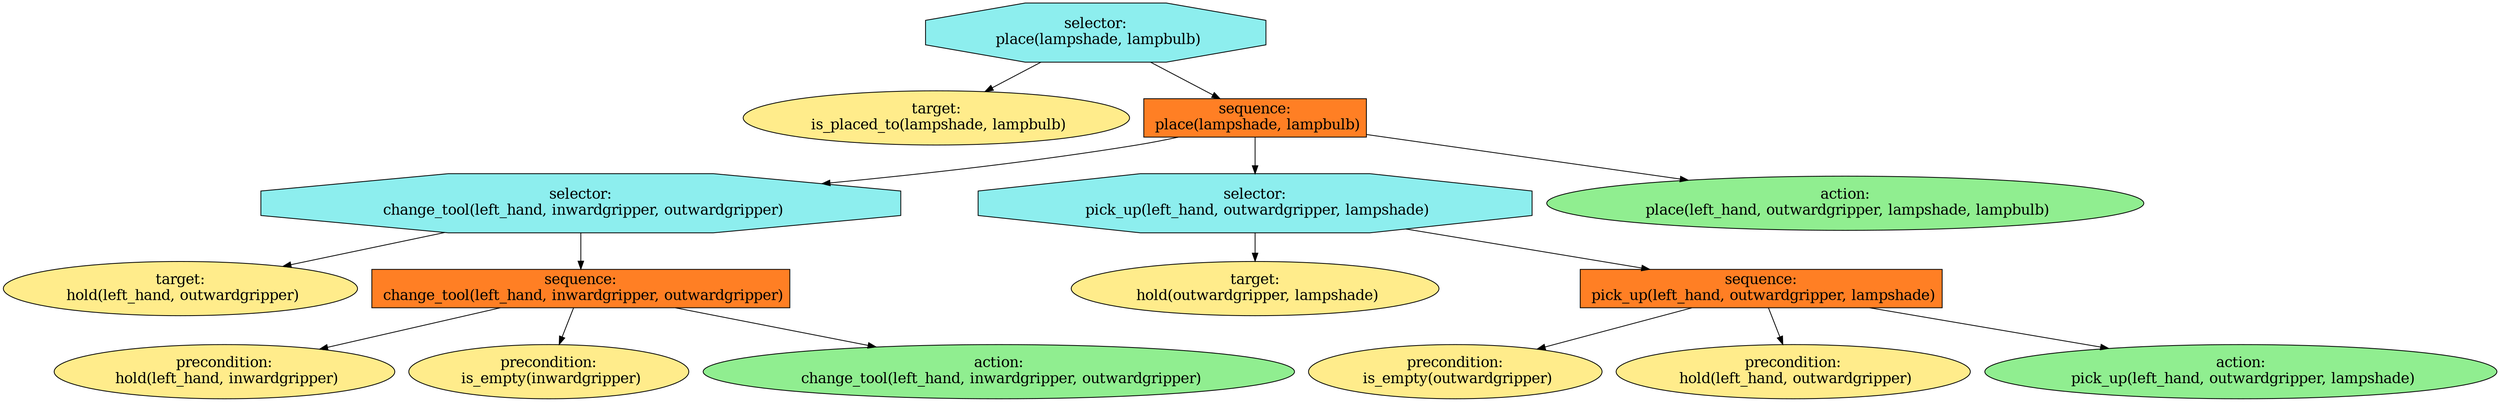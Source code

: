 digraph pastafarianism {
ordering=out;
graph [fontname="times-roman"];
node [fontname="times-roman"];
edge [fontname="times-roman"];
"selector:
 place(lampshade, lampbulb)" [fillcolor=darkslategray2, fontcolor=black, fontsize=18, label="selector:
 place(lampshade, lampbulb)", shape=octagon, style=filled];
"target:
 is_placed_to(lampshade, lampbulb)" [fillcolor=lightgoldenrod1, fontcolor=black, fontsize=18, label="target:
 is_placed_to(lampshade, lampbulb)", shape=ellipse, style=filled];
"selector:
 place(lampshade, lampbulb)" -> "target:
 is_placed_to(lampshade, lampbulb)";
"sequence:
 place(lampshade, lampbulb)" [fillcolor=chocolate1, fontcolor=black, fontsize=18, label="sequence:
 place(lampshade, lampbulb)", shape=box, style=filled];
"selector:
 place(lampshade, lampbulb)" -> "sequence:
 place(lampshade, lampbulb)";
"selector:
 change_tool(left_hand, inwardgripper, outwardgripper)" [fillcolor=darkslategray2, fontcolor=black, fontsize=18, label="selector:
 change_tool(left_hand, inwardgripper, outwardgripper)", shape=octagon, style=filled];
"sequence:
 place(lampshade, lampbulb)" -> "selector:
 change_tool(left_hand, inwardgripper, outwardgripper)";
"target:
 hold(left_hand, outwardgripper)" [fillcolor=lightgoldenrod1, fontcolor=black, fontsize=18, label="target:
 hold(left_hand, outwardgripper)", shape=ellipse, style=filled];
"selector:
 change_tool(left_hand, inwardgripper, outwardgripper)" -> "target:
 hold(left_hand, outwardgripper)";
"sequence:
 change_tool(left_hand, inwardgripper, outwardgripper)" [fillcolor=chocolate1, fontcolor=black, fontsize=18, label="sequence:
 change_tool(left_hand, inwardgripper, outwardgripper)", shape=box, style=filled];
"selector:
 change_tool(left_hand, inwardgripper, outwardgripper)" -> "sequence:
 change_tool(left_hand, inwardgripper, outwardgripper)";
"precondition:
 hold(left_hand, inwardgripper)" [fillcolor=lightgoldenrod1, fontcolor=black, fontsize=18, label="precondition:
 hold(left_hand, inwardgripper)", shape=ellipse, style=filled];
"sequence:
 change_tool(left_hand, inwardgripper, outwardgripper)" -> "precondition:
 hold(left_hand, inwardgripper)";
"precondition:
 is_empty(inwardgripper)" [fillcolor=lightgoldenrod1, fontcolor=black, fontsize=18, label="precondition:
 is_empty(inwardgripper)", shape=ellipse, style=filled];
"sequence:
 change_tool(left_hand, inwardgripper, outwardgripper)" -> "precondition:
 is_empty(inwardgripper)";
"action:
 change_tool(left_hand, inwardgripper, outwardgripper)" [fillcolor=lightgreen, fontcolor=black, fontsize=18, label="action:
 change_tool(left_hand, inwardgripper, outwardgripper)", shape=ellipse, style=filled];
"sequence:
 change_tool(left_hand, inwardgripper, outwardgripper)" -> "action:
 change_tool(left_hand, inwardgripper, outwardgripper)";
"selector:
 pick_up(left_hand, outwardgripper, lampshade)" [fillcolor=darkslategray2, fontcolor=black, fontsize=18, label="selector:
 pick_up(left_hand, outwardgripper, lampshade)", shape=octagon, style=filled];
"sequence:
 place(lampshade, lampbulb)" -> "selector:
 pick_up(left_hand, outwardgripper, lampshade)";
"target:
 hold(outwardgripper, lampshade)" [fillcolor=lightgoldenrod1, fontcolor=black, fontsize=18, label="target:
 hold(outwardgripper, lampshade)", shape=ellipse, style=filled];
"selector:
 pick_up(left_hand, outwardgripper, lampshade)" -> "target:
 hold(outwardgripper, lampshade)";
"sequence:
 pick_up(left_hand, outwardgripper, lampshade)" [fillcolor=chocolate1, fontcolor=black, fontsize=18, label="sequence:
 pick_up(left_hand, outwardgripper, lampshade)", shape=box, style=filled];
"selector:
 pick_up(left_hand, outwardgripper, lampshade)" -> "sequence:
 pick_up(left_hand, outwardgripper, lampshade)";
"precondition:
 is_empty(outwardgripper)" [fillcolor=lightgoldenrod1, fontcolor=black, fontsize=18, label="precondition:
 is_empty(outwardgripper)", shape=ellipse, style=filled];
"sequence:
 pick_up(left_hand, outwardgripper, lampshade)" -> "precondition:
 is_empty(outwardgripper)";
"precondition:
 hold(left_hand, outwardgripper)" [fillcolor=lightgoldenrod1, fontcolor=black, fontsize=18, label="precondition:
 hold(left_hand, outwardgripper)", shape=ellipse, style=filled];
"sequence:
 pick_up(left_hand, outwardgripper, lampshade)" -> "precondition:
 hold(left_hand, outwardgripper)";
"action:
 pick_up(left_hand, outwardgripper, lampshade)" [fillcolor=lightgreen, fontcolor=black, fontsize=18, label="action:
 pick_up(left_hand, outwardgripper, lampshade)", shape=ellipse, style=filled];
"sequence:
 pick_up(left_hand, outwardgripper, lampshade)" -> "action:
 pick_up(left_hand, outwardgripper, lampshade)";
"action:
 place(left_hand, outwardgripper, lampshade, lampbulb)" [fillcolor=lightgreen, fontcolor=black, fontsize=18, label="action:
 place(left_hand, outwardgripper, lampshade, lampbulb)", shape=ellipse, style=filled];
"sequence:
 place(lampshade, lampbulb)" -> "action:
 place(left_hand, outwardgripper, lampshade, lampbulb)";
}
